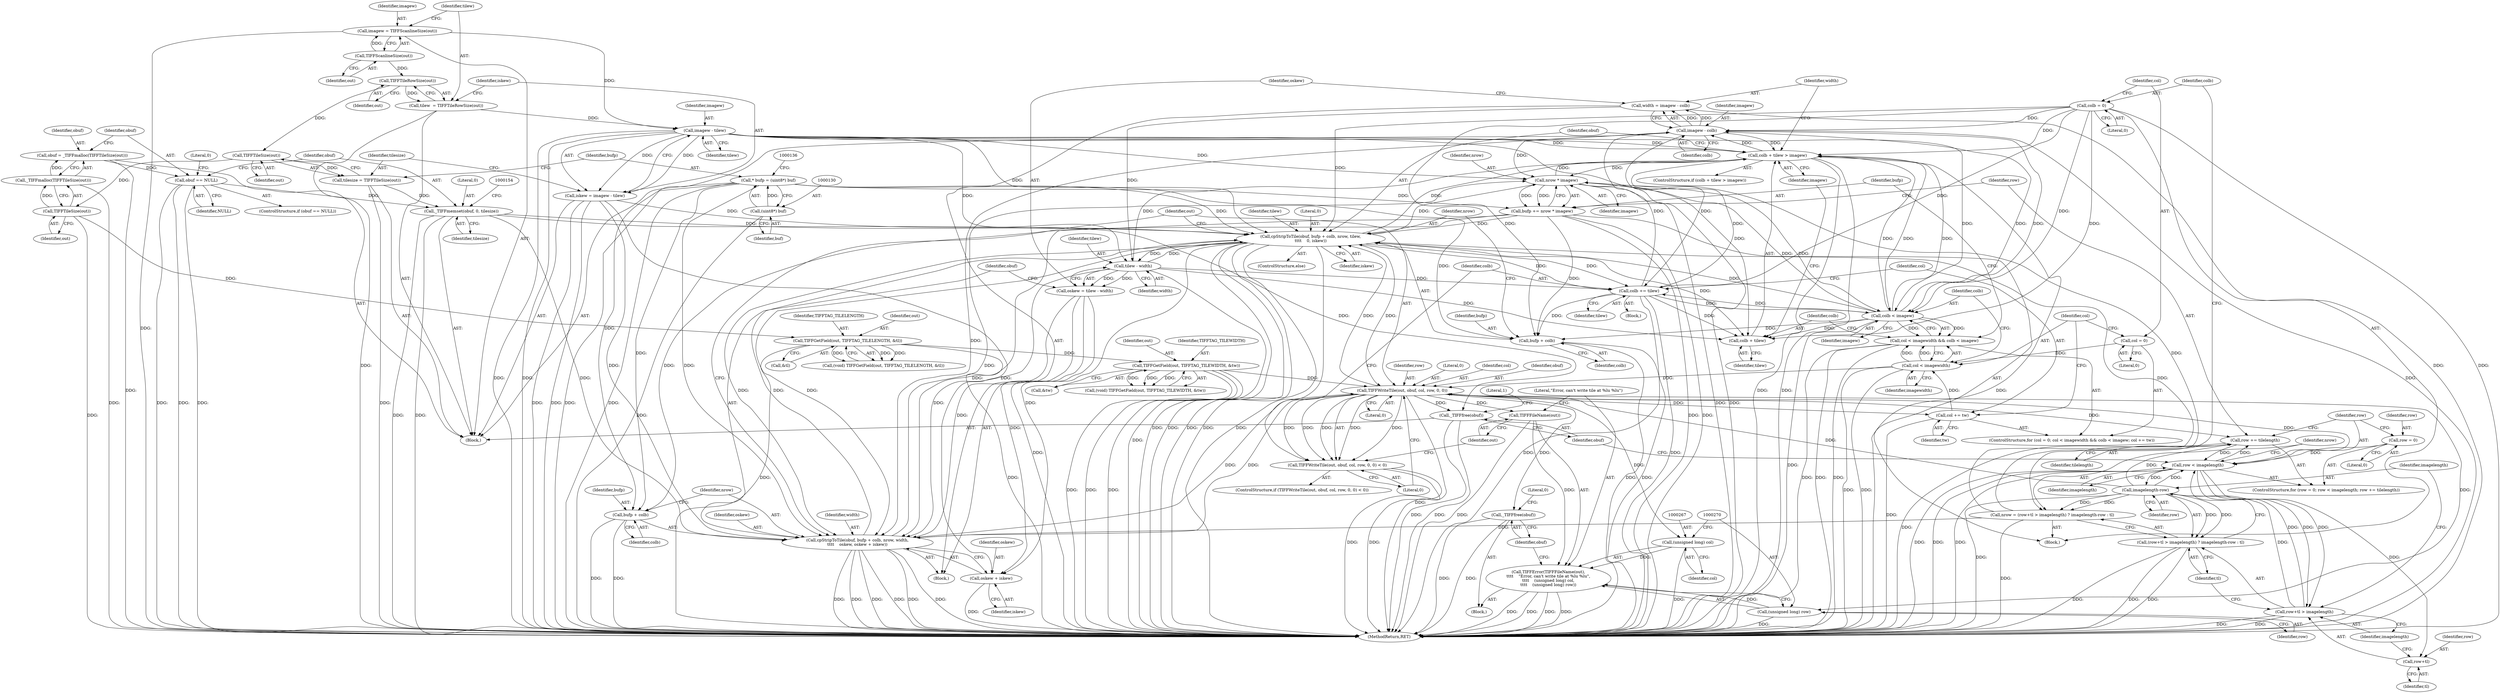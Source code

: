 digraph "0_libtiff_5ad9d8016fbb60109302d558f7edb2cb2a3bb8e3_0@integer" {
"1000219" [label="(Call,width = imagew - colb)"];
"1000221" [label="(Call,imagew - colb)"];
"1000212" [label="(Call,colb + tilew > imagew)"];
"1000192" [label="(Call,colb = 0)"];
"1000276" [label="(Call,colb += tilew)"];
"1000242" [label="(Call,cpStripToTile(obuf, bufp + colb, nrow, tilew,\n\t\t\t\t    0, iskew))"];
"1000253" [label="(Call,TIFFWriteTile(out, obuf, col, row, 0, 0))"];
"1000162" [label="(Call,TIFFGetField(out, TIFFTAG_TILEWIDTH, &tw))"];
"1000155" [label="(Call,TIFFGetField(out, TIFFTAG_TILELENGTH, &tl))"];
"1000141" [label="(Call,TIFFTileSize(out))"];
"1000123" [label="(Call,TIFFTileSize(out))"];
"1000112" [label="(Call,TIFFTileRowSize(out))"];
"1000107" [label="(Call,TIFFScanlineSize(out))"];
"1000230" [label="(Call,cpStripToTile(obuf, bufp + colb, nrow, width,\n\t\t\t\t    oskew, oskew + iskew))"];
"1000149" [label="(Call,_TIFFmemset(obuf, 0, tilesize))"];
"1000144" [label="(Call,obuf == NULL)"];
"1000138" [label="(Call,obuf = _TIFFmalloc(TIFFTileSize(out)))"];
"1000140" [label="(Call,_TIFFmalloc(TIFFTileSize(out)))"];
"1000121" [label="(Call,tilesize = TIFFTileSize(out))"];
"1000279" [label="(Call,bufp += nrow * imagew)"];
"1000281" [label="(Call,nrow * imagew)"];
"1000179" [label="(Call,nrow = (row+tl > imagelength) ? imagelength-row : tl)"];
"1000187" [label="(Call,imagelength-row)"];
"1000182" [label="(Call,row+tl > imagelength)"];
"1000171" [label="(Call,row < imagelength)"];
"1000168" [label="(Call,row = 0)"];
"1000174" [label="(Call,row += tilelength)"];
"1000204" [label="(Call,colb < imagew)"];
"1000117" [label="(Call,imagew - tilew)"];
"1000105" [label="(Call,imagew = TIFFScanlineSize(out))"];
"1000110" [label="(Call,tilew  = TIFFTileRowSize(out))"];
"1000127" [label="(Call,* bufp = (uint8*) buf)"];
"1000129" [label="(Call,(uint8*) buf)"];
"1000227" [label="(Call,tilew - width)"];
"1000219" [label="(Call,width = imagew - colb)"];
"1000225" [label="(Call,oskew = tilew - width)"];
"1000115" [label="(Call,iskew = imagew - tilew)"];
"1000201" [label="(Call,col < imagewidth)"];
"1000207" [label="(Call,col += tw)"];
"1000197" [label="(Call,col = 0)"];
"1000200" [label="(Call,col < imagewidth && colb < imagew)"];
"1000213" [label="(Call,colb + tilew)"];
"1000238" [label="(Call,oskew + iskew)"];
"1000232" [label="(Call,bufp + colb)"];
"1000244" [label="(Call,bufp + colb)"];
"1000181" [label="(Call,(row+tl > imagelength) ? imagelength-row : tl)"];
"1000183" [label="(Call,row+tl)"];
"1000252" [label="(Call,TIFFWriteTile(out, obuf, col, row, 0, 0) < 0)"];
"1000263" [label="(Call,TIFFFileName(out))"];
"1000262" [label="(Call,TIFFError(TIFFFileName(out),\n\t\t\t\t    \"Error, can't write tile at %lu %lu\",\n\t\t\t\t    (unsigned long) col,\n\t\t\t\t    (unsigned long) row))"];
"1000266" [label="(Call,(unsigned long) col)"];
"1000269" [label="(Call,(unsigned long) row)"];
"1000272" [label="(Call,_TIFFfree(obuf))"];
"1000284" [label="(Call,_TIFFfree(obuf))"];
"1000192" [label="(Call,colb = 0)"];
"1000183" [label="(Call,row+tl)"];
"1000174" [label="(Call,row += tilelength)"];
"1000172" [label="(Identifier,row)"];
"1000187" [label="(Call,imagelength-row)"];
"1000265" [label="(Literal,\"Error, can't write tile at %lu %lu\")"];
"1000194" [label="(Literal,0)"];
"1000175" [label="(Identifier,row)"];
"1000106" [label="(Identifier,imagew)"];
"1000255" [label="(Identifier,obuf)"];
"1000257" [label="(Identifier,row)"];
"1000277" [label="(Identifier,colb)"];
"1000246" [label="(Identifier,colb)"];
"1000146" [label="(Identifier,NULL)"];
"1000269" [label="(Call,(unsigned long) row)"];
"1000108" [label="(Identifier,out)"];
"1000123" [label="(Call,TIFFTileSize(out))"];
"1000144" [label="(Call,obuf == NULL)"];
"1000156" [label="(Identifier,out)"];
"1000216" [label="(Identifier,imagew)"];
"1000151" [label="(Literal,0)"];
"1000165" [label="(Call,&tw)"];
"1000213" [label="(Call,colb + tilew)"];
"1000110" [label="(Call,tilew  = TIFFTileRowSize(out))"];
"1000259" [label="(Literal,0)"];
"1000282" [label="(Identifier,nrow)"];
"1000111" [label="(Identifier,tilew)"];
"1000208" [label="(Identifier,col)"];
"1000202" [label="(Identifier,col)"];
"1000287" [label="(Literal,1)"];
"1000168" [label="(Call,row = 0)"];
"1000252" [label="(Call,TIFFWriteTile(out, obuf, col, row, 0, 0) < 0)"];
"1000239" [label="(Identifier,oskew)"];
"1000107" [label="(Call,TIFFScanlineSize(out))"];
"1000247" [label="(Identifier,nrow)"];
"1000263" [label="(Call,TIFFFileName(out))"];
"1000186" [label="(Identifier,imagelength)"];
"1000217" [label="(Block,)"];
"1000117" [label="(Call,imagew - tilew)"];
"1000148" [label="(Literal,0)"];
"1000258" [label="(Literal,0)"];
"1000139" [label="(Identifier,obuf)"];
"1000176" [label="(Identifier,tilelength)"];
"1000145" [label="(Identifier,obuf)"];
"1000220" [label="(Identifier,width)"];
"1000127" [label="(Call,* bufp = (uint8*) buf)"];
"1000196" [label="(ControlStructure,for (col = 0; col < imagewidth && colb < imagew; col += tw))"];
"1000249" [label="(Literal,0)"];
"1000128" [label="(Identifier,bufp)"];
"1000271" [label="(Identifier,row)"];
"1000124" [label="(Identifier,out)"];
"1000243" [label="(Identifier,obuf)"];
"1000158" [label="(Call,&tl)"];
"1000199" [label="(Literal,0)"];
"1000264" [label="(Identifier,out)"];
"1000212" [label="(Call,colb + tilew > imagew)"];
"1000280" [label="(Identifier,bufp)"];
"1000190" [label="(Identifier,tl)"];
"1000200" [label="(Call,col < imagewidth && colb < imagew)"];
"1000122" [label="(Identifier,tilesize)"];
"1000281" [label="(Call,nrow * imagew)"];
"1000197" [label="(Call,col = 0)"];
"1000184" [label="(Identifier,row)"];
"1000279" [label="(Call,bufp += nrow * imagew)"];
"1000118" [label="(Identifier,imagew)"];
"1000240" [label="(Identifier,iskew)"];
"1000143" [label="(ControlStructure,if (obuf == NULL))"];
"1000285" [label="(Identifier,obuf)"];
"1000235" [label="(Identifier,nrow)"];
"1000278" [label="(Identifier,tilew)"];
"1000171" [label="(Call,row < imagelength)"];
"1000162" [label="(Call,TIFFGetField(out, TIFFTAG_TILEWIDTH, &tw))"];
"1000231" [label="(Identifier,obuf)"];
"1000140" [label="(Call,_TIFFmalloc(TIFFTileSize(out)))"];
"1000237" [label="(Identifier,oskew)"];
"1000223" [label="(Identifier,colb)"];
"1000116" [label="(Identifier,iskew)"];
"1000230" [label="(Call,cpStripToTile(obuf, bufp + colb, nrow, width,\n\t\t\t\t    oskew, oskew + iskew))"];
"1000206" [label="(Identifier,imagew)"];
"1000229" [label="(Identifier,width)"];
"1000103" [label="(Block,)"];
"1000276" [label="(Call,colb += tilew)"];
"1000272" [label="(Call,_TIFFfree(obuf))"];
"1000273" [label="(Identifier,obuf)"];
"1000275" [label="(Literal,0)"];
"1000215" [label="(Identifier,tilew)"];
"1000210" [label="(Block,)"];
"1000221" [label="(Call,imagew - colb)"];
"1000169" [label="(Identifier,row)"];
"1000185" [label="(Identifier,tl)"];
"1000205" [label="(Identifier,colb)"];
"1000193" [label="(Identifier,colb)"];
"1000177" [label="(Block,)"];
"1000182" [label="(Call,row+tl > imagelength)"];
"1000219" [label="(Call,width = imagew - colb)"];
"1000222" [label="(Identifier,imagew)"];
"1000138" [label="(Call,obuf = _TIFFmalloc(TIFFTileSize(out)))"];
"1000141" [label="(Call,TIFFTileSize(out))"];
"1000149" [label="(Call,_TIFFmemset(obuf, 0, tilesize))"];
"1000155" [label="(Call,TIFFGetField(out, TIFFTAG_TILELENGTH, &tl))"];
"1000241" [label="(ControlStructure,else)"];
"1000233" [label="(Identifier,bufp)"];
"1000253" [label="(Call,TIFFWriteTile(out, obuf, col, row, 0, 0))"];
"1000201" [label="(Call,col < imagewidth)"];
"1000250" [label="(Identifier,iskew)"];
"1000105" [label="(Call,imagew = TIFFScanlineSize(out))"];
"1000245" [label="(Identifier,bufp)"];
"1000288" [label="(MethodReturn,RET)"];
"1000170" [label="(Literal,0)"];
"1000157" [label="(Identifier,TIFFTAG_TILELENGTH)"];
"1000232" [label="(Call,bufp + colb)"];
"1000236" [label="(Identifier,width)"];
"1000131" [label="(Identifier,buf)"];
"1000112" [label="(Call,TIFFTileRowSize(out))"];
"1000225" [label="(Call,oskew = tilew - width)"];
"1000198" [label="(Identifier,col)"];
"1000209" [label="(Identifier,tw)"];
"1000163" [label="(Identifier,out)"];
"1000113" [label="(Identifier,out)"];
"1000115" [label="(Call,iskew = imagew - tilew)"];
"1000227" [label="(Call,tilew - width)"];
"1000211" [label="(ControlStructure,if (colb + tilew > imagew))"];
"1000262" [label="(Call,TIFFError(TIFFFileName(out),\n\t\t\t\t    \"Error, can't write tile at %lu %lu\",\n\t\t\t\t    (unsigned long) col,\n\t\t\t\t    (unsigned long) row))"];
"1000256" [label="(Identifier,col)"];
"1000234" [label="(Identifier,colb)"];
"1000150" [label="(Identifier,obuf)"];
"1000238" [label="(Call,oskew + iskew)"];
"1000179" [label="(Call,nrow = (row+tl > imagelength) ? imagelength-row : tl)"];
"1000142" [label="(Identifier,out)"];
"1000226" [label="(Identifier,oskew)"];
"1000181" [label="(Call,(row+tl > imagelength) ? imagelength-row : tl)"];
"1000214" [label="(Identifier,colb)"];
"1000261" [label="(Block,)"];
"1000188" [label="(Identifier,imagelength)"];
"1000254" [label="(Identifier,out)"];
"1000251" [label="(ControlStructure,if (TIFFWriteTile(out, obuf, col, row, 0, 0) < 0))"];
"1000283" [label="(Identifier,imagew)"];
"1000242" [label="(Call,cpStripToTile(obuf, bufp + colb, nrow, tilew,\n\t\t\t\t    0, iskew))"];
"1000284" [label="(Call,_TIFFfree(obuf))"];
"1000121" [label="(Call,tilesize = TIFFTileSize(out))"];
"1000189" [label="(Identifier,row)"];
"1000152" [label="(Identifier,tilesize)"];
"1000153" [label="(Call,(void) TIFFGetField(out, TIFFTAG_TILELENGTH, &tl))"];
"1000244" [label="(Call,bufp + colb)"];
"1000173" [label="(Identifier,imagelength)"];
"1000268" [label="(Identifier,col)"];
"1000164" [label="(Identifier,TIFFTAG_TILEWIDTH)"];
"1000260" [label="(Literal,0)"];
"1000129" [label="(Call,(uint8*) buf)"];
"1000180" [label="(Identifier,nrow)"];
"1000119" [label="(Identifier,tilew)"];
"1000248" [label="(Identifier,tilew)"];
"1000207" [label="(Call,col += tw)"];
"1000203" [label="(Identifier,imagewidth)"];
"1000204" [label="(Call,colb < imagew)"];
"1000160" [label="(Call,(void) TIFFGetField(out, TIFFTAG_TILEWIDTH, &tw))"];
"1000167" [label="(ControlStructure,for (row = 0; row < imagelength; row += tilelength))"];
"1000228" [label="(Identifier,tilew)"];
"1000266" [label="(Call,(unsigned long) col)"];
"1000219" -> "1000217"  [label="AST: "];
"1000219" -> "1000221"  [label="CFG: "];
"1000220" -> "1000219"  [label="AST: "];
"1000221" -> "1000219"  [label="AST: "];
"1000226" -> "1000219"  [label="CFG: "];
"1000219" -> "1000288"  [label="DDG: "];
"1000221" -> "1000219"  [label="DDG: "];
"1000221" -> "1000219"  [label="DDG: "];
"1000219" -> "1000227"  [label="DDG: "];
"1000221" -> "1000223"  [label="CFG: "];
"1000222" -> "1000221"  [label="AST: "];
"1000223" -> "1000221"  [label="AST: "];
"1000221" -> "1000288"  [label="DDG: "];
"1000221" -> "1000204"  [label="DDG: "];
"1000221" -> "1000212"  [label="DDG: "];
"1000212" -> "1000221"  [label="DDG: "];
"1000192" -> "1000221"  [label="DDG: "];
"1000276" -> "1000221"  [label="DDG: "];
"1000204" -> "1000221"  [label="DDG: "];
"1000221" -> "1000230"  [label="DDG: "];
"1000221" -> "1000232"  [label="DDG: "];
"1000221" -> "1000276"  [label="DDG: "];
"1000221" -> "1000281"  [label="DDG: "];
"1000212" -> "1000211"  [label="AST: "];
"1000212" -> "1000216"  [label="CFG: "];
"1000213" -> "1000212"  [label="AST: "];
"1000216" -> "1000212"  [label="AST: "];
"1000220" -> "1000212"  [label="CFG: "];
"1000243" -> "1000212"  [label="CFG: "];
"1000212" -> "1000288"  [label="DDG: "];
"1000212" -> "1000288"  [label="DDG: "];
"1000212" -> "1000288"  [label="DDG: "];
"1000212" -> "1000204"  [label="DDG: "];
"1000192" -> "1000212"  [label="DDG: "];
"1000276" -> "1000212"  [label="DDG: "];
"1000204" -> "1000212"  [label="DDG: "];
"1000204" -> "1000212"  [label="DDG: "];
"1000117" -> "1000212"  [label="DDG: "];
"1000117" -> "1000212"  [label="DDG: "];
"1000242" -> "1000212"  [label="DDG: "];
"1000227" -> "1000212"  [label="DDG: "];
"1000281" -> "1000212"  [label="DDG: "];
"1000212" -> "1000281"  [label="DDG: "];
"1000192" -> "1000177"  [label="AST: "];
"1000192" -> "1000194"  [label="CFG: "];
"1000193" -> "1000192"  [label="AST: "];
"1000194" -> "1000192"  [label="AST: "];
"1000198" -> "1000192"  [label="CFG: "];
"1000192" -> "1000288"  [label="DDG: "];
"1000192" -> "1000204"  [label="DDG: "];
"1000192" -> "1000213"  [label="DDG: "];
"1000192" -> "1000242"  [label="DDG: "];
"1000192" -> "1000244"  [label="DDG: "];
"1000192" -> "1000276"  [label="DDG: "];
"1000276" -> "1000210"  [label="AST: "];
"1000276" -> "1000278"  [label="CFG: "];
"1000277" -> "1000276"  [label="AST: "];
"1000278" -> "1000276"  [label="AST: "];
"1000208" -> "1000276"  [label="CFG: "];
"1000276" -> "1000288"  [label="DDG: "];
"1000276" -> "1000288"  [label="DDG: "];
"1000276" -> "1000204"  [label="DDG: "];
"1000276" -> "1000213"  [label="DDG: "];
"1000276" -> "1000242"  [label="DDG: "];
"1000276" -> "1000244"  [label="DDG: "];
"1000242" -> "1000276"  [label="DDG: "];
"1000227" -> "1000276"  [label="DDG: "];
"1000204" -> "1000276"  [label="DDG: "];
"1000242" -> "1000241"  [label="AST: "];
"1000242" -> "1000250"  [label="CFG: "];
"1000243" -> "1000242"  [label="AST: "];
"1000244" -> "1000242"  [label="AST: "];
"1000247" -> "1000242"  [label="AST: "];
"1000248" -> "1000242"  [label="AST: "];
"1000249" -> "1000242"  [label="AST: "];
"1000250" -> "1000242"  [label="AST: "];
"1000254" -> "1000242"  [label="CFG: "];
"1000242" -> "1000288"  [label="DDG: "];
"1000242" -> "1000288"  [label="DDG: "];
"1000242" -> "1000288"  [label="DDG: "];
"1000242" -> "1000288"  [label="DDG: "];
"1000242" -> "1000288"  [label="DDG: "];
"1000242" -> "1000213"  [label="DDG: "];
"1000242" -> "1000227"  [label="DDG: "];
"1000242" -> "1000230"  [label="DDG: "];
"1000242" -> "1000230"  [label="DDG: "];
"1000242" -> "1000238"  [label="DDG: "];
"1000253" -> "1000242"  [label="DDG: "];
"1000149" -> "1000242"  [label="DDG: "];
"1000279" -> "1000242"  [label="DDG: "];
"1000127" -> "1000242"  [label="DDG: "];
"1000204" -> "1000242"  [label="DDG: "];
"1000230" -> "1000242"  [label="DDG: "];
"1000179" -> "1000242"  [label="DDG: "];
"1000117" -> "1000242"  [label="DDG: "];
"1000227" -> "1000242"  [label="DDG: "];
"1000115" -> "1000242"  [label="DDG: "];
"1000242" -> "1000253"  [label="DDG: "];
"1000242" -> "1000281"  [label="DDG: "];
"1000253" -> "1000252"  [label="AST: "];
"1000253" -> "1000259"  [label="CFG: "];
"1000254" -> "1000253"  [label="AST: "];
"1000255" -> "1000253"  [label="AST: "];
"1000256" -> "1000253"  [label="AST: "];
"1000257" -> "1000253"  [label="AST: "];
"1000258" -> "1000253"  [label="AST: "];
"1000259" -> "1000253"  [label="AST: "];
"1000260" -> "1000253"  [label="CFG: "];
"1000253" -> "1000288"  [label="DDG: "];
"1000253" -> "1000174"  [label="DDG: "];
"1000253" -> "1000207"  [label="DDG: "];
"1000253" -> "1000230"  [label="DDG: "];
"1000253" -> "1000252"  [label="DDG: "];
"1000253" -> "1000252"  [label="DDG: "];
"1000253" -> "1000252"  [label="DDG: "];
"1000253" -> "1000252"  [label="DDG: "];
"1000253" -> "1000252"  [label="DDG: "];
"1000162" -> "1000253"  [label="DDG: "];
"1000230" -> "1000253"  [label="DDG: "];
"1000201" -> "1000253"  [label="DDG: "];
"1000187" -> "1000253"  [label="DDG: "];
"1000171" -> "1000253"  [label="DDG: "];
"1000253" -> "1000263"  [label="DDG: "];
"1000253" -> "1000266"  [label="DDG: "];
"1000253" -> "1000269"  [label="DDG: "];
"1000253" -> "1000272"  [label="DDG: "];
"1000253" -> "1000284"  [label="DDG: "];
"1000162" -> "1000160"  [label="AST: "];
"1000162" -> "1000165"  [label="CFG: "];
"1000163" -> "1000162"  [label="AST: "];
"1000164" -> "1000162"  [label="AST: "];
"1000165" -> "1000162"  [label="AST: "];
"1000160" -> "1000162"  [label="CFG: "];
"1000162" -> "1000288"  [label="DDG: "];
"1000162" -> "1000288"  [label="DDG: "];
"1000162" -> "1000288"  [label="DDG: "];
"1000162" -> "1000160"  [label="DDG: "];
"1000162" -> "1000160"  [label="DDG: "];
"1000162" -> "1000160"  [label="DDG: "];
"1000155" -> "1000162"  [label="DDG: "];
"1000155" -> "1000153"  [label="AST: "];
"1000155" -> "1000158"  [label="CFG: "];
"1000156" -> "1000155"  [label="AST: "];
"1000157" -> "1000155"  [label="AST: "];
"1000158" -> "1000155"  [label="AST: "];
"1000153" -> "1000155"  [label="CFG: "];
"1000155" -> "1000288"  [label="DDG: "];
"1000155" -> "1000288"  [label="DDG: "];
"1000155" -> "1000153"  [label="DDG: "];
"1000155" -> "1000153"  [label="DDG: "];
"1000155" -> "1000153"  [label="DDG: "];
"1000141" -> "1000155"  [label="DDG: "];
"1000141" -> "1000140"  [label="AST: "];
"1000141" -> "1000142"  [label="CFG: "];
"1000142" -> "1000141"  [label="AST: "];
"1000140" -> "1000141"  [label="CFG: "];
"1000141" -> "1000288"  [label="DDG: "];
"1000141" -> "1000140"  [label="DDG: "];
"1000123" -> "1000141"  [label="DDG: "];
"1000123" -> "1000121"  [label="AST: "];
"1000123" -> "1000124"  [label="CFG: "];
"1000124" -> "1000123"  [label="AST: "];
"1000121" -> "1000123"  [label="CFG: "];
"1000123" -> "1000121"  [label="DDG: "];
"1000112" -> "1000123"  [label="DDG: "];
"1000112" -> "1000110"  [label="AST: "];
"1000112" -> "1000113"  [label="CFG: "];
"1000113" -> "1000112"  [label="AST: "];
"1000110" -> "1000112"  [label="CFG: "];
"1000112" -> "1000110"  [label="DDG: "];
"1000107" -> "1000112"  [label="DDG: "];
"1000107" -> "1000105"  [label="AST: "];
"1000107" -> "1000108"  [label="CFG: "];
"1000108" -> "1000107"  [label="AST: "];
"1000105" -> "1000107"  [label="CFG: "];
"1000107" -> "1000105"  [label="DDG: "];
"1000230" -> "1000217"  [label="AST: "];
"1000230" -> "1000238"  [label="CFG: "];
"1000231" -> "1000230"  [label="AST: "];
"1000232" -> "1000230"  [label="AST: "];
"1000235" -> "1000230"  [label="AST: "];
"1000236" -> "1000230"  [label="AST: "];
"1000237" -> "1000230"  [label="AST: "];
"1000238" -> "1000230"  [label="AST: "];
"1000254" -> "1000230"  [label="CFG: "];
"1000230" -> "1000288"  [label="DDG: "];
"1000230" -> "1000288"  [label="DDG: "];
"1000230" -> "1000288"  [label="DDG: "];
"1000230" -> "1000288"  [label="DDG: "];
"1000230" -> "1000288"  [label="DDG: "];
"1000230" -> "1000288"  [label="DDG: "];
"1000149" -> "1000230"  [label="DDG: "];
"1000279" -> "1000230"  [label="DDG: "];
"1000127" -> "1000230"  [label="DDG: "];
"1000179" -> "1000230"  [label="DDG: "];
"1000227" -> "1000230"  [label="DDG: "];
"1000225" -> "1000230"  [label="DDG: "];
"1000115" -> "1000230"  [label="DDG: "];
"1000230" -> "1000281"  [label="DDG: "];
"1000149" -> "1000103"  [label="AST: "];
"1000149" -> "1000152"  [label="CFG: "];
"1000150" -> "1000149"  [label="AST: "];
"1000151" -> "1000149"  [label="AST: "];
"1000152" -> "1000149"  [label="AST: "];
"1000154" -> "1000149"  [label="CFG: "];
"1000149" -> "1000288"  [label="DDG: "];
"1000149" -> "1000288"  [label="DDG: "];
"1000144" -> "1000149"  [label="DDG: "];
"1000121" -> "1000149"  [label="DDG: "];
"1000149" -> "1000284"  [label="DDG: "];
"1000144" -> "1000143"  [label="AST: "];
"1000144" -> "1000146"  [label="CFG: "];
"1000145" -> "1000144"  [label="AST: "];
"1000146" -> "1000144"  [label="AST: "];
"1000148" -> "1000144"  [label="CFG: "];
"1000150" -> "1000144"  [label="CFG: "];
"1000144" -> "1000288"  [label="DDG: "];
"1000144" -> "1000288"  [label="DDG: "];
"1000144" -> "1000288"  [label="DDG: "];
"1000138" -> "1000144"  [label="DDG: "];
"1000138" -> "1000103"  [label="AST: "];
"1000138" -> "1000140"  [label="CFG: "];
"1000139" -> "1000138"  [label="AST: "];
"1000140" -> "1000138"  [label="AST: "];
"1000145" -> "1000138"  [label="CFG: "];
"1000138" -> "1000288"  [label="DDG: "];
"1000140" -> "1000138"  [label="DDG: "];
"1000140" -> "1000288"  [label="DDG: "];
"1000121" -> "1000103"  [label="AST: "];
"1000122" -> "1000121"  [label="AST: "];
"1000128" -> "1000121"  [label="CFG: "];
"1000121" -> "1000288"  [label="DDG: "];
"1000279" -> "1000177"  [label="AST: "];
"1000279" -> "1000281"  [label="CFG: "];
"1000280" -> "1000279"  [label="AST: "];
"1000281" -> "1000279"  [label="AST: "];
"1000175" -> "1000279"  [label="CFG: "];
"1000279" -> "1000288"  [label="DDG: "];
"1000279" -> "1000288"  [label="DDG: "];
"1000279" -> "1000232"  [label="DDG: "];
"1000279" -> "1000244"  [label="DDG: "];
"1000281" -> "1000279"  [label="DDG: "];
"1000281" -> "1000279"  [label="DDG: "];
"1000127" -> "1000279"  [label="DDG: "];
"1000281" -> "1000283"  [label="CFG: "];
"1000282" -> "1000281"  [label="AST: "];
"1000283" -> "1000281"  [label="AST: "];
"1000281" -> "1000288"  [label="DDG: "];
"1000281" -> "1000288"  [label="DDG: "];
"1000281" -> "1000204"  [label="DDG: "];
"1000179" -> "1000281"  [label="DDG: "];
"1000204" -> "1000281"  [label="DDG: "];
"1000117" -> "1000281"  [label="DDG: "];
"1000179" -> "1000177"  [label="AST: "];
"1000179" -> "1000181"  [label="CFG: "];
"1000180" -> "1000179"  [label="AST: "];
"1000181" -> "1000179"  [label="AST: "];
"1000193" -> "1000179"  [label="CFG: "];
"1000179" -> "1000288"  [label="DDG: "];
"1000187" -> "1000179"  [label="DDG: "];
"1000187" -> "1000179"  [label="DDG: "];
"1000187" -> "1000181"  [label="AST: "];
"1000187" -> "1000189"  [label="CFG: "];
"1000188" -> "1000187"  [label="AST: "];
"1000189" -> "1000187"  [label="AST: "];
"1000181" -> "1000187"  [label="CFG: "];
"1000187" -> "1000288"  [label="DDG: "];
"1000187" -> "1000171"  [label="DDG: "];
"1000187" -> "1000174"  [label="DDG: "];
"1000187" -> "1000181"  [label="DDG: "];
"1000187" -> "1000181"  [label="DDG: "];
"1000182" -> "1000187"  [label="DDG: "];
"1000171" -> "1000187"  [label="DDG: "];
"1000182" -> "1000181"  [label="AST: "];
"1000182" -> "1000186"  [label="CFG: "];
"1000183" -> "1000182"  [label="AST: "];
"1000186" -> "1000182"  [label="AST: "];
"1000188" -> "1000182"  [label="CFG: "];
"1000190" -> "1000182"  [label="CFG: "];
"1000182" -> "1000288"  [label="DDG: "];
"1000182" -> "1000288"  [label="DDG: "];
"1000182" -> "1000171"  [label="DDG: "];
"1000171" -> "1000182"  [label="DDG: "];
"1000171" -> "1000182"  [label="DDG: "];
"1000171" -> "1000167"  [label="AST: "];
"1000171" -> "1000173"  [label="CFG: "];
"1000172" -> "1000171"  [label="AST: "];
"1000173" -> "1000171"  [label="AST: "];
"1000180" -> "1000171"  [label="CFG: "];
"1000285" -> "1000171"  [label="CFG: "];
"1000171" -> "1000288"  [label="DDG: "];
"1000171" -> "1000288"  [label="DDG: "];
"1000171" -> "1000288"  [label="DDG: "];
"1000168" -> "1000171"  [label="DDG: "];
"1000174" -> "1000171"  [label="DDG: "];
"1000171" -> "1000174"  [label="DDG: "];
"1000171" -> "1000183"  [label="DDG: "];
"1000168" -> "1000167"  [label="AST: "];
"1000168" -> "1000170"  [label="CFG: "];
"1000169" -> "1000168"  [label="AST: "];
"1000170" -> "1000168"  [label="AST: "];
"1000172" -> "1000168"  [label="CFG: "];
"1000174" -> "1000167"  [label="AST: "];
"1000174" -> "1000176"  [label="CFG: "];
"1000175" -> "1000174"  [label="AST: "];
"1000176" -> "1000174"  [label="AST: "];
"1000172" -> "1000174"  [label="CFG: "];
"1000174" -> "1000288"  [label="DDG: "];
"1000204" -> "1000200"  [label="AST: "];
"1000204" -> "1000206"  [label="CFG: "];
"1000205" -> "1000204"  [label="AST: "];
"1000206" -> "1000204"  [label="AST: "];
"1000200" -> "1000204"  [label="CFG: "];
"1000204" -> "1000288"  [label="DDG: "];
"1000204" -> "1000200"  [label="DDG: "];
"1000204" -> "1000200"  [label="DDG: "];
"1000117" -> "1000204"  [label="DDG: "];
"1000204" -> "1000213"  [label="DDG: "];
"1000204" -> "1000244"  [label="DDG: "];
"1000117" -> "1000115"  [label="AST: "];
"1000117" -> "1000119"  [label="CFG: "];
"1000118" -> "1000117"  [label="AST: "];
"1000119" -> "1000117"  [label="AST: "];
"1000115" -> "1000117"  [label="CFG: "];
"1000117" -> "1000288"  [label="DDG: "];
"1000117" -> "1000288"  [label="DDG: "];
"1000117" -> "1000115"  [label="DDG: "];
"1000117" -> "1000115"  [label="DDG: "];
"1000105" -> "1000117"  [label="DDG: "];
"1000110" -> "1000117"  [label="DDG: "];
"1000117" -> "1000213"  [label="DDG: "];
"1000117" -> "1000227"  [label="DDG: "];
"1000105" -> "1000103"  [label="AST: "];
"1000106" -> "1000105"  [label="AST: "];
"1000111" -> "1000105"  [label="CFG: "];
"1000105" -> "1000288"  [label="DDG: "];
"1000110" -> "1000103"  [label="AST: "];
"1000111" -> "1000110"  [label="AST: "];
"1000116" -> "1000110"  [label="CFG: "];
"1000110" -> "1000288"  [label="DDG: "];
"1000127" -> "1000103"  [label="AST: "];
"1000127" -> "1000129"  [label="CFG: "];
"1000128" -> "1000127"  [label="AST: "];
"1000129" -> "1000127"  [label="AST: "];
"1000136" -> "1000127"  [label="CFG: "];
"1000127" -> "1000288"  [label="DDG: "];
"1000127" -> "1000288"  [label="DDG: "];
"1000129" -> "1000127"  [label="DDG: "];
"1000127" -> "1000232"  [label="DDG: "];
"1000127" -> "1000244"  [label="DDG: "];
"1000129" -> "1000131"  [label="CFG: "];
"1000130" -> "1000129"  [label="AST: "];
"1000131" -> "1000129"  [label="AST: "];
"1000129" -> "1000288"  [label="DDG: "];
"1000227" -> "1000225"  [label="AST: "];
"1000227" -> "1000229"  [label="CFG: "];
"1000228" -> "1000227"  [label="AST: "];
"1000229" -> "1000227"  [label="AST: "];
"1000225" -> "1000227"  [label="CFG: "];
"1000227" -> "1000288"  [label="DDG: "];
"1000227" -> "1000213"  [label="DDG: "];
"1000227" -> "1000225"  [label="DDG: "];
"1000227" -> "1000225"  [label="DDG: "];
"1000225" -> "1000217"  [label="AST: "];
"1000226" -> "1000225"  [label="AST: "];
"1000231" -> "1000225"  [label="CFG: "];
"1000225" -> "1000288"  [label="DDG: "];
"1000225" -> "1000238"  [label="DDG: "];
"1000115" -> "1000103"  [label="AST: "];
"1000116" -> "1000115"  [label="AST: "];
"1000122" -> "1000115"  [label="CFG: "];
"1000115" -> "1000288"  [label="DDG: "];
"1000115" -> "1000288"  [label="DDG: "];
"1000115" -> "1000238"  [label="DDG: "];
"1000201" -> "1000200"  [label="AST: "];
"1000201" -> "1000203"  [label="CFG: "];
"1000202" -> "1000201"  [label="AST: "];
"1000203" -> "1000201"  [label="AST: "];
"1000205" -> "1000201"  [label="CFG: "];
"1000200" -> "1000201"  [label="CFG: "];
"1000201" -> "1000288"  [label="DDG: "];
"1000201" -> "1000288"  [label="DDG: "];
"1000201" -> "1000200"  [label="DDG: "];
"1000201" -> "1000200"  [label="DDG: "];
"1000207" -> "1000201"  [label="DDG: "];
"1000197" -> "1000201"  [label="DDG: "];
"1000207" -> "1000196"  [label="AST: "];
"1000207" -> "1000209"  [label="CFG: "];
"1000208" -> "1000207"  [label="AST: "];
"1000209" -> "1000207"  [label="AST: "];
"1000202" -> "1000207"  [label="CFG: "];
"1000207" -> "1000288"  [label="DDG: "];
"1000197" -> "1000196"  [label="AST: "];
"1000197" -> "1000199"  [label="CFG: "];
"1000198" -> "1000197"  [label="AST: "];
"1000199" -> "1000197"  [label="AST: "];
"1000202" -> "1000197"  [label="CFG: "];
"1000200" -> "1000196"  [label="AST: "];
"1000214" -> "1000200"  [label="CFG: "];
"1000280" -> "1000200"  [label="CFG: "];
"1000200" -> "1000288"  [label="DDG: "];
"1000200" -> "1000288"  [label="DDG: "];
"1000200" -> "1000288"  [label="DDG: "];
"1000213" -> "1000215"  [label="CFG: "];
"1000214" -> "1000213"  [label="AST: "];
"1000215" -> "1000213"  [label="AST: "];
"1000216" -> "1000213"  [label="CFG: "];
"1000238" -> "1000240"  [label="CFG: "];
"1000239" -> "1000238"  [label="AST: "];
"1000240" -> "1000238"  [label="AST: "];
"1000238" -> "1000288"  [label="DDG: "];
"1000232" -> "1000234"  [label="CFG: "];
"1000233" -> "1000232"  [label="AST: "];
"1000234" -> "1000232"  [label="AST: "];
"1000235" -> "1000232"  [label="CFG: "];
"1000232" -> "1000288"  [label="DDG: "];
"1000232" -> "1000288"  [label="DDG: "];
"1000244" -> "1000246"  [label="CFG: "];
"1000245" -> "1000244"  [label="AST: "];
"1000246" -> "1000244"  [label="AST: "];
"1000247" -> "1000244"  [label="CFG: "];
"1000244" -> "1000288"  [label="DDG: "];
"1000244" -> "1000288"  [label="DDG: "];
"1000181" -> "1000190"  [label="CFG: "];
"1000190" -> "1000181"  [label="AST: "];
"1000181" -> "1000288"  [label="DDG: "];
"1000181" -> "1000288"  [label="DDG: "];
"1000181" -> "1000288"  [label="DDG: "];
"1000183" -> "1000185"  [label="CFG: "];
"1000184" -> "1000183"  [label="AST: "];
"1000185" -> "1000183"  [label="AST: "];
"1000186" -> "1000183"  [label="CFG: "];
"1000252" -> "1000251"  [label="AST: "];
"1000252" -> "1000260"  [label="CFG: "];
"1000260" -> "1000252"  [label="AST: "];
"1000264" -> "1000252"  [label="CFG: "];
"1000277" -> "1000252"  [label="CFG: "];
"1000252" -> "1000288"  [label="DDG: "];
"1000252" -> "1000288"  [label="DDG: "];
"1000263" -> "1000262"  [label="AST: "];
"1000263" -> "1000264"  [label="CFG: "];
"1000264" -> "1000263"  [label="AST: "];
"1000265" -> "1000263"  [label="CFG: "];
"1000263" -> "1000288"  [label="DDG: "];
"1000263" -> "1000262"  [label="DDG: "];
"1000262" -> "1000261"  [label="AST: "];
"1000262" -> "1000269"  [label="CFG: "];
"1000265" -> "1000262"  [label="AST: "];
"1000266" -> "1000262"  [label="AST: "];
"1000269" -> "1000262"  [label="AST: "];
"1000273" -> "1000262"  [label="CFG: "];
"1000262" -> "1000288"  [label="DDG: "];
"1000262" -> "1000288"  [label="DDG: "];
"1000262" -> "1000288"  [label="DDG: "];
"1000262" -> "1000288"  [label="DDG: "];
"1000266" -> "1000262"  [label="DDG: "];
"1000269" -> "1000262"  [label="DDG: "];
"1000266" -> "1000268"  [label="CFG: "];
"1000267" -> "1000266"  [label="AST: "];
"1000268" -> "1000266"  [label="AST: "];
"1000270" -> "1000266"  [label="CFG: "];
"1000266" -> "1000288"  [label="DDG: "];
"1000269" -> "1000271"  [label="CFG: "];
"1000270" -> "1000269"  [label="AST: "];
"1000271" -> "1000269"  [label="AST: "];
"1000269" -> "1000288"  [label="DDG: "];
"1000272" -> "1000261"  [label="AST: "];
"1000272" -> "1000273"  [label="CFG: "];
"1000273" -> "1000272"  [label="AST: "];
"1000275" -> "1000272"  [label="CFG: "];
"1000272" -> "1000288"  [label="DDG: "];
"1000272" -> "1000288"  [label="DDG: "];
"1000284" -> "1000103"  [label="AST: "];
"1000284" -> "1000285"  [label="CFG: "];
"1000285" -> "1000284"  [label="AST: "];
"1000287" -> "1000284"  [label="CFG: "];
"1000284" -> "1000288"  [label="DDG: "];
"1000284" -> "1000288"  [label="DDG: "];
}
